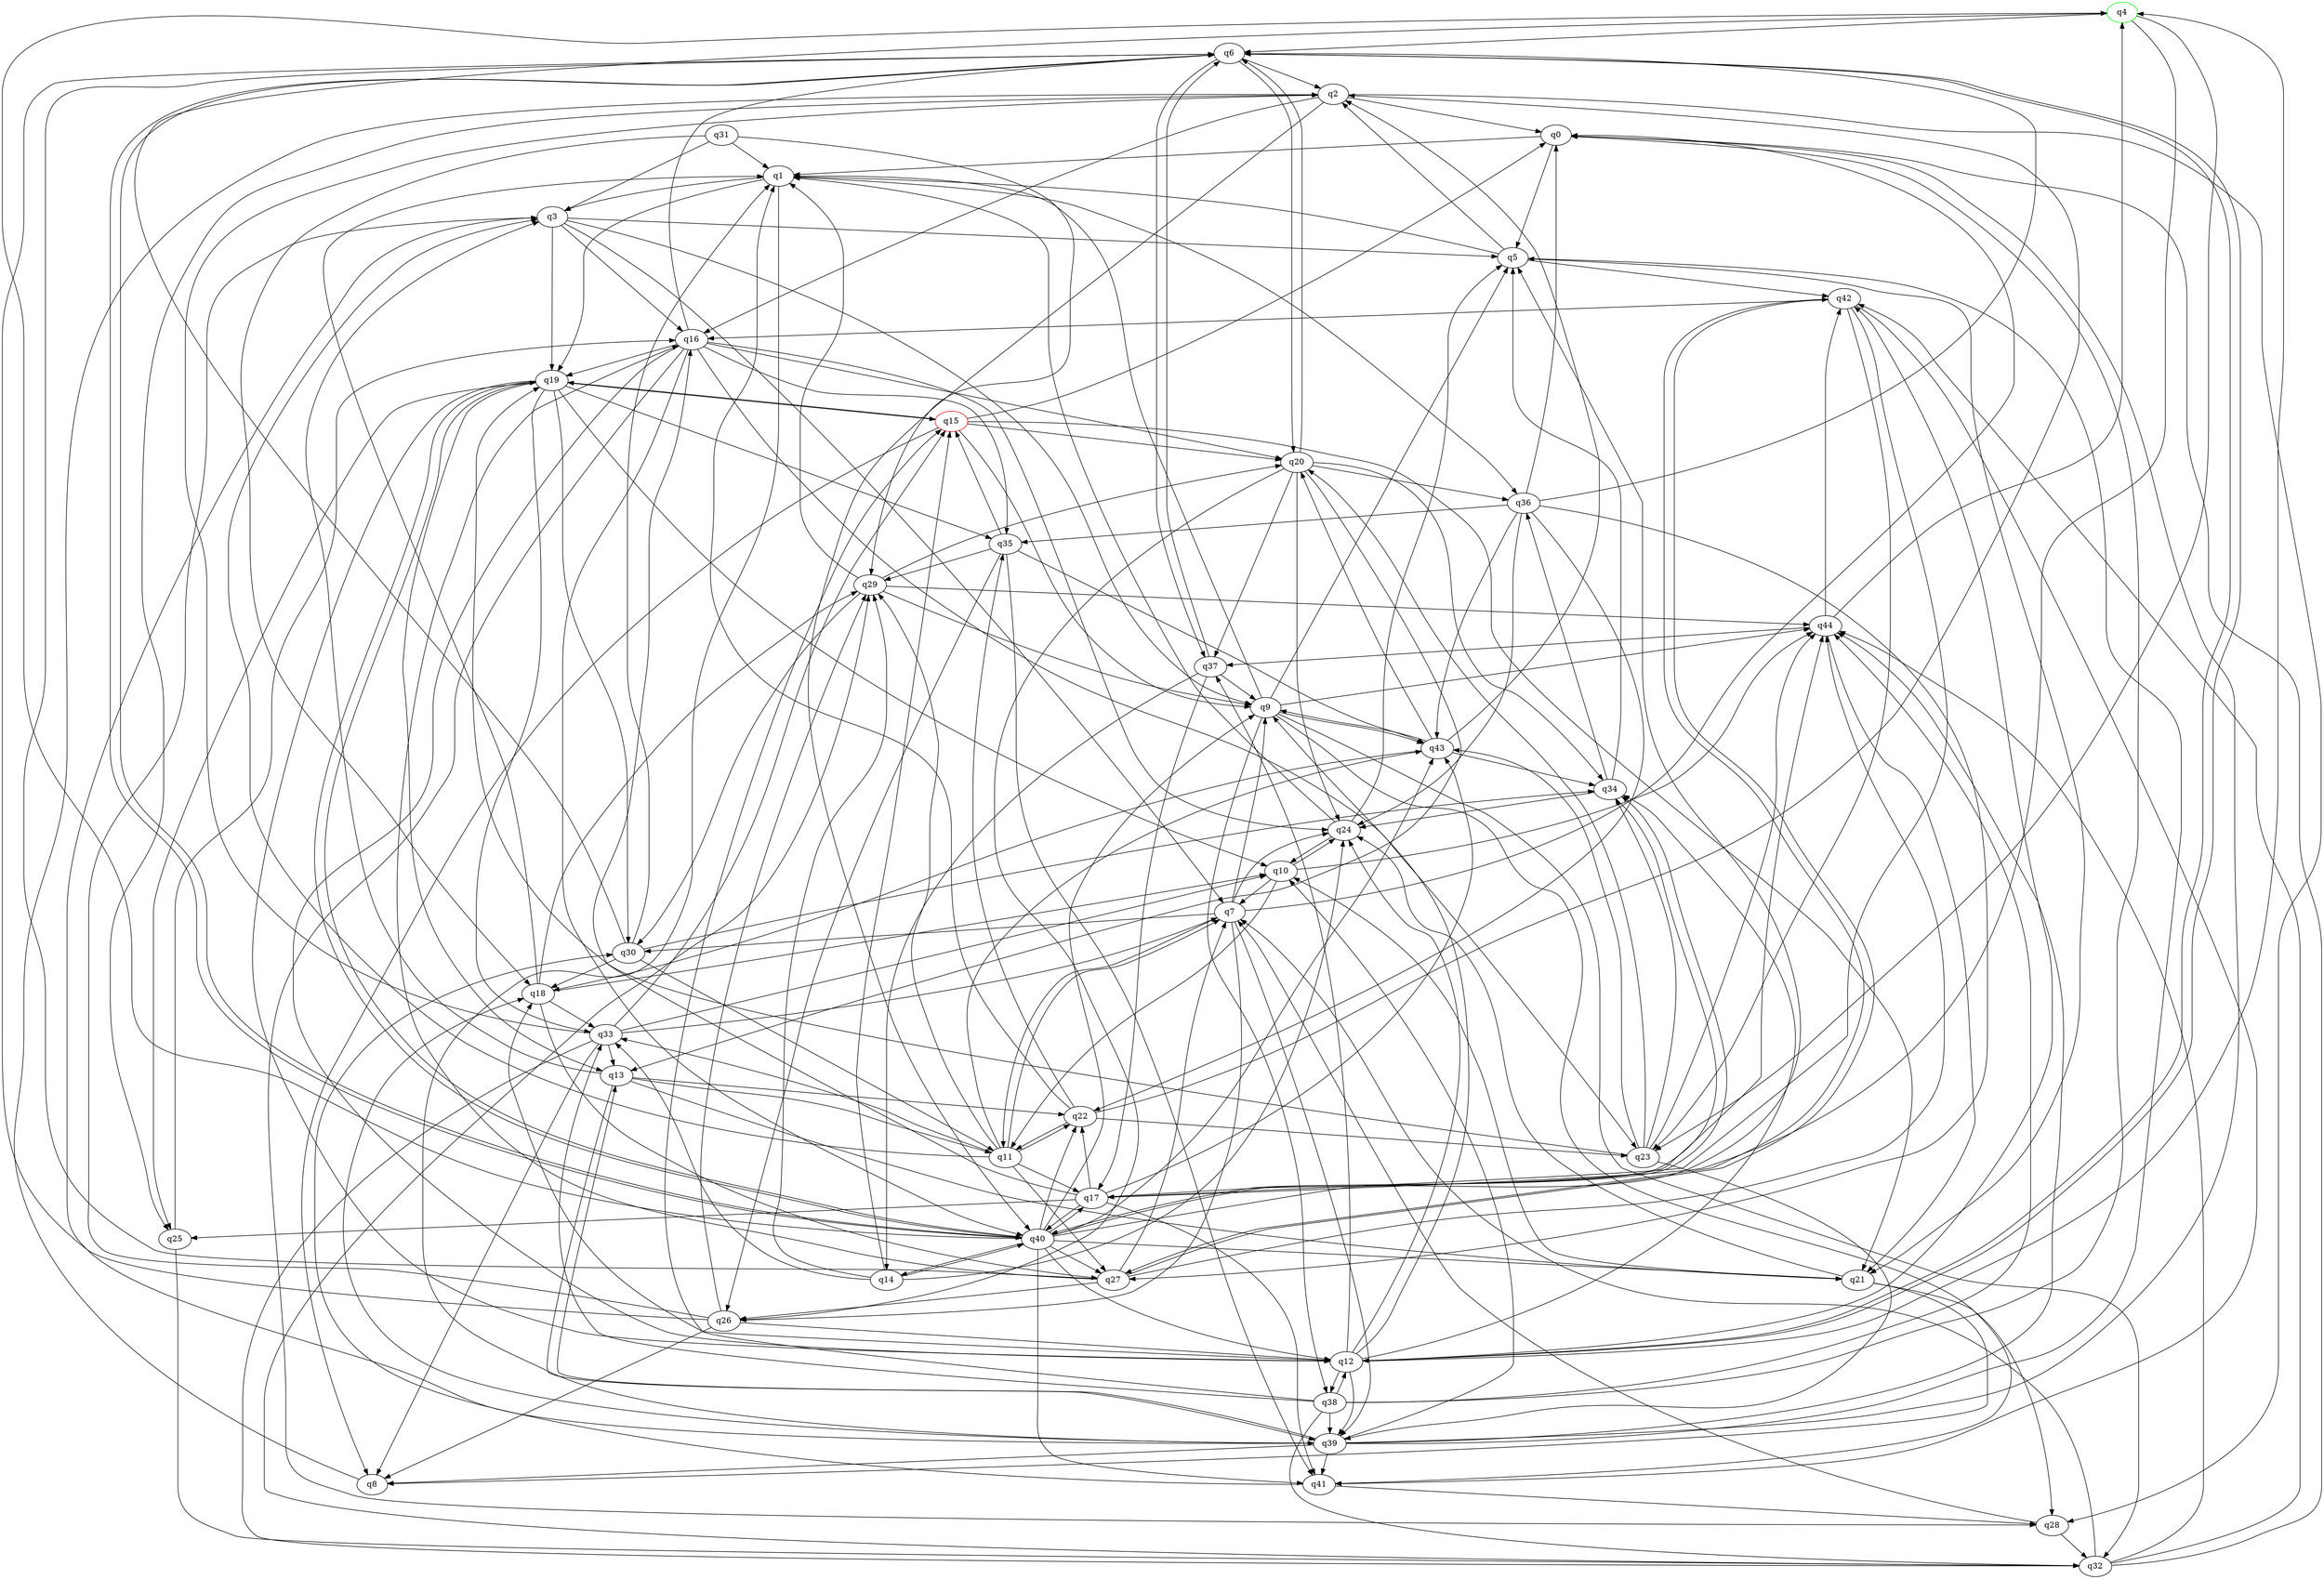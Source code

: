 digraph A{
q4 [initial=1,color=green];
q15 [final=1,color=red];
q0 -> q1;
q0 -> q5;
q1 -> q3;
q1 -> q19;
q1 -> q36;
q1 -> q39;
q2 -> q0;
q2 -> q16;
q2 -> q25;
q2 -> q28;
q2 -> q40;
q3 -> q5;
q3 -> q7;
q3 -> q9;
q3 -> q16;
q3 -> q19;
q4 -> q6;
q4 -> q17;
q4 -> q23;
q5 -> q1;
q5 -> q2;
q5 -> q21;
q5 -> q42;
q6 -> q2;
q6 -> q12;
q6 -> q20;
q6 -> q37;
q6 -> q40;
q7 -> q0;
q7 -> q9;
q7 -> q11;
q7 -> q24;
q7 -> q26;
q7 -> q30;
q7 -> q39;
q8 -> q2;
q9 -> q1;
q9 -> q5;
q9 -> q32;
q9 -> q38;
q9 -> q41;
q9 -> q43;
q9 -> q44;
q10 -> q7;
q10 -> q11;
q10 -> q24;
q10 -> q44;
q11 -> q3;
q11 -> q7;
q11 -> q17;
q11 -> q22;
q11 -> q27;
q11 -> q29;
q11 -> q33;
q11 -> q43;
q12 -> q4;
q12 -> q6;
q12 -> q9;
q12 -> q18;
q12 -> q24;
q12 -> q34;
q12 -> q37;
q12 -> q38;
q12 -> q39;
q12 -> q42;
q13 -> q3;
q13 -> q11;
q13 -> q21;
q13 -> q22;
q13 -> q39;
q14 -> q15;
q14 -> q24;
q14 -> q29;
q14 -> q33;
q14 -> q40;
q15 -> q0;
q15 -> q8;
q15 -> q9;
q15 -> q19;
q15 -> q20;
q15 -> q21;
q16 -> q6;
q16 -> q12;
q16 -> q19;
q16 -> q20;
q16 -> q23;
q16 -> q24;
q16 -> q28;
q16 -> q35;
q16 -> q40;
q17 -> q16;
q17 -> q22;
q17 -> q25;
q17 -> q40;
q17 -> q41;
q17 -> q43;
q17 -> q44;
q18 -> q1;
q18 -> q10;
q18 -> q27;
q18 -> q29;
q18 -> q33;
q19 -> q10;
q19 -> q12;
q19 -> q13;
q19 -> q15;
q19 -> q25;
q19 -> q30;
q19 -> q33;
q19 -> q35;
q19 -> q40;
q20 -> q6;
q20 -> q13;
q20 -> q24;
q20 -> q26;
q20 -> q34;
q20 -> q36;
q20 -> q37;
q21 -> q8;
q21 -> q10;
q21 -> q24;
q21 -> q28;
q22 -> q1;
q22 -> q2;
q22 -> q11;
q22 -> q23;
q22 -> q35;
q23 -> q19;
q23 -> q20;
q23 -> q34;
q23 -> q39;
q23 -> q43;
q23 -> q44;
q24 -> q1;
q24 -> q5;
q24 -> q10;
q25 -> q16;
q25 -> q32;
q26 -> q3;
q26 -> q6;
q26 -> q8;
q26 -> q12;
q26 -> q29;
q27 -> q6;
q27 -> q7;
q27 -> q16;
q27 -> q26;
q27 -> q42;
q27 -> q44;
q28 -> q7;
q28 -> q32;
q29 -> q1;
q29 -> q9;
q29 -> q20;
q29 -> q30;
q29 -> q44;
q30 -> q1;
q30 -> q4;
q30 -> q11;
q30 -> q18;
q30 -> q34;
q31 -> q1;
q31 -> q3;
q31 -> q18;
q31 -> q29;
q32 -> q0;
q32 -> q7;
q32 -> q29;
q32 -> q42;
q32 -> q44;
q33 -> q2;
q33 -> q7;
q33 -> q8;
q33 -> q10;
q33 -> q13;
q33 -> q15;
q33 -> q32;
q34 -> q5;
q34 -> q24;
q34 -> q36;
q34 -> q40;
q35 -> q15;
q35 -> q26;
q35 -> q29;
q35 -> q41;
q35 -> q43;
q36 -> q0;
q36 -> q6;
q36 -> q22;
q36 -> q24;
q36 -> q27;
q36 -> q35;
q36 -> q43;
q37 -> q6;
q37 -> q9;
q37 -> q14;
q37 -> q17;
q38 -> q0;
q38 -> q12;
q38 -> q15;
q38 -> q32;
q38 -> q33;
q38 -> q39;
q38 -> q44;
q39 -> q0;
q39 -> q3;
q39 -> q5;
q39 -> q8;
q39 -> q10;
q39 -> q13;
q39 -> q18;
q39 -> q41;
q39 -> q44;
q40 -> q4;
q40 -> q5;
q40 -> q6;
q40 -> q9;
q40 -> q12;
q40 -> q14;
q40 -> q17;
q40 -> q19;
q40 -> q21;
q40 -> q22;
q40 -> q27;
q40 -> q34;
q40 -> q41;
q40 -> q43;
q41 -> q28;
q41 -> q30;
q42 -> q16;
q42 -> q17;
q42 -> q23;
q42 -> q27;
q42 -> q41;
q43 -> q2;
q43 -> q9;
q43 -> q18;
q43 -> q20;
q43 -> q34;
q44 -> q4;
q44 -> q21;
q44 -> q37;
q44 -> q42;
}